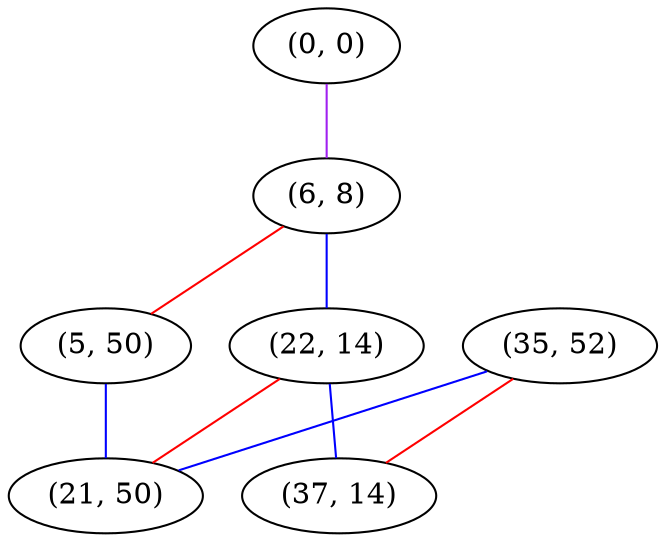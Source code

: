 graph "" {
"(0, 0)";
"(6, 8)";
"(5, 50)";
"(35, 52)";
"(22, 14)";
"(37, 14)";
"(21, 50)";
"(0, 0)" -- "(6, 8)"  [color=purple, key=0, weight=4];
"(6, 8)" -- "(5, 50)"  [color=red, key=0, weight=1];
"(6, 8)" -- "(22, 14)"  [color=blue, key=0, weight=3];
"(5, 50)" -- "(21, 50)"  [color=blue, key=0, weight=3];
"(35, 52)" -- "(37, 14)"  [color=red, key=0, weight=1];
"(35, 52)" -- "(21, 50)"  [color=blue, key=0, weight=3];
"(22, 14)" -- "(37, 14)"  [color=blue, key=0, weight=3];
"(22, 14)" -- "(21, 50)"  [color=red, key=0, weight=1];
}

